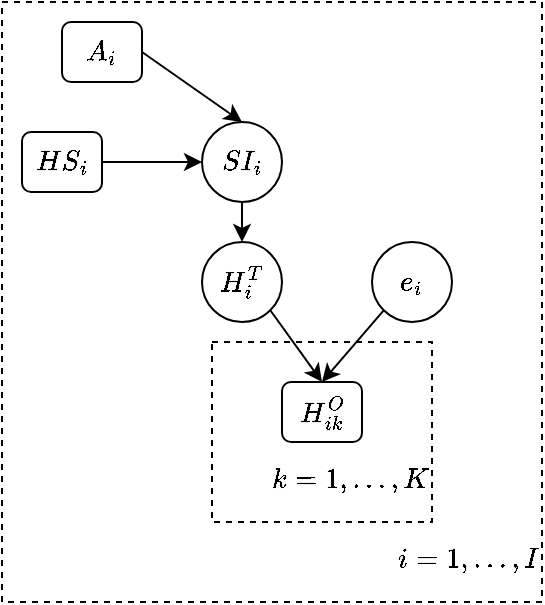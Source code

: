 <mxfile version="16.5.3" type="device"><diagram id="mrnhjX04Ps5nr6nNVxhZ" name="Page-1"><mxGraphModel dx="649" dy="335" grid="1" gridSize="10" guides="1" tooltips="1" connect="1" arrows="1" fold="1" page="1" pageScale="1" pageWidth="850" pageHeight="1100" math="1" shadow="0"><root><mxCell id="0"/><mxCell id="1" parent="0"/><mxCell id="fWGD5fOe601-i6TKZtvo-13" value="&lt;div&gt;$$i = 1, \dots, I$$&lt;/div&gt;" style="rounded=0;whiteSpace=wrap;html=1;dashed=1;fillColor=none;verticalAlign=bottom;align=right;" parent="1" vertex="1"><mxGeometry x="240" y="100" width="270" height="300" as="geometry"/></mxCell><mxCell id="fWGD5fOe601-i6TKZtvo-9" value="&lt;div&gt;$$k = 1, \dots, K$$&lt;/div&gt;" style="rounded=0;whiteSpace=wrap;html=1;dashed=1;fillColor=none;verticalAlign=bottom;align=right;" parent="1" vertex="1"><mxGeometry x="345" y="270" width="110" height="90" as="geometry"/></mxCell><mxCell id="fWGD5fOe601-i6TKZtvo-1" value="&lt;div&gt;$$H^{O}_{ik}$$&lt;/div&gt;" style="rounded=1;whiteSpace=wrap;html=1;fillColor=none;" parent="1" vertex="1"><mxGeometry x="380" y="290" width="40" height="30" as="geometry"/></mxCell><mxCell id="fWGD5fOe601-i6TKZtvo-3" style="rounded=0;orthogonalLoop=1;jettySize=auto;html=1;exitX=1;exitY=1;exitDx=0;exitDy=0;entryX=0.5;entryY=0;entryDx=0;entryDy=0;" parent="1" source="fWGD5fOe601-i6TKZtvo-2" target="fWGD5fOe601-i6TKZtvo-1" edge="1"><mxGeometry relative="1" as="geometry"/></mxCell><mxCell id="fWGD5fOe601-i6TKZtvo-2" value="&lt;div&gt;$$H^{T}_{i}$$&lt;/div&gt;" style="ellipse;whiteSpace=wrap;html=1;aspect=fixed;fillColor=none;" parent="1" vertex="1"><mxGeometry x="340" y="220" width="40" height="40" as="geometry"/></mxCell><mxCell id="fWGD5fOe601-i6TKZtvo-5" style="rounded=0;orthogonalLoop=1;jettySize=auto;html=1;exitX=0;exitY=1;exitDx=0;exitDy=0;entryX=0.5;entryY=0;entryDx=0;entryDy=0;" parent="1" source="fWGD5fOe601-i6TKZtvo-4" target="fWGD5fOe601-i6TKZtvo-1" edge="1"><mxGeometry relative="1" as="geometry"/></mxCell><mxCell id="fWGD5fOe601-i6TKZtvo-4" value="&lt;div&gt;$$e_{i}$$&lt;/div&gt;" style="ellipse;whiteSpace=wrap;html=1;aspect=fixed;fillColor=none;" parent="1" vertex="1"><mxGeometry x="425" y="220" width="40" height="40" as="geometry"/></mxCell><mxCell id="mkWhIGH4A78UqzmKRshy-15" style="edgeStyle=none;rounded=0;orthogonalLoop=1;jettySize=auto;html=1;exitX=1;exitY=0.5;exitDx=0;exitDy=0;entryX=0;entryY=0.5;entryDx=0;entryDy=0;" parent="1" source="fWGD5fOe601-i6TKZtvo-11" target="OmdGNu0gVIMcNKdqPnjO-1" edge="1"><mxGeometry relative="1" as="geometry"/></mxCell><mxCell id="fWGD5fOe601-i6TKZtvo-11" value="&lt;div&gt;$$HS_{i}$$&lt;/div&gt;" style="rounded=1;whiteSpace=wrap;html=1;fillColor=none;" parent="1" vertex="1"><mxGeometry x="250" y="165" width="40" height="30" as="geometry"/></mxCell><mxCell id="mkWhIGH4A78UqzmKRshy-16" style="edgeStyle=none;rounded=0;orthogonalLoop=1;jettySize=auto;html=1;exitX=1;exitY=0.5;exitDx=0;exitDy=0;entryX=0.5;entryY=0;entryDx=0;entryDy=0;" parent="1" source="mkWhIGH4A78UqzmKRshy-9" target="OmdGNu0gVIMcNKdqPnjO-1" edge="1"><mxGeometry relative="1" as="geometry"/></mxCell><mxCell id="mkWhIGH4A78UqzmKRshy-9" value="&lt;div&gt;$$A_{i}$$&lt;/div&gt;" style="rounded=1;whiteSpace=wrap;html=1;fillColor=none;" parent="1" vertex="1"><mxGeometry x="270" y="110" width="40" height="30" as="geometry"/></mxCell><mxCell id="OmdGNu0gVIMcNKdqPnjO-2" style="rounded=0;orthogonalLoop=1;jettySize=auto;html=1;exitX=0.5;exitY=1;exitDx=0;exitDy=0;entryX=0.5;entryY=0;entryDx=0;entryDy=0;" edge="1" parent="1" source="OmdGNu0gVIMcNKdqPnjO-1" target="fWGD5fOe601-i6TKZtvo-2"><mxGeometry relative="1" as="geometry"><mxPoint x="360" y="230" as="targetPoint"/></mxGeometry></mxCell><mxCell id="OmdGNu0gVIMcNKdqPnjO-1" value="&lt;div&gt;$$SI_{i}$$&lt;/div&gt;" style="ellipse;whiteSpace=wrap;html=1;aspect=fixed;fillColor=none;" vertex="1" parent="1"><mxGeometry x="340" y="160" width="40" height="40" as="geometry"/></mxCell></root></mxGraphModel></diagram></mxfile>